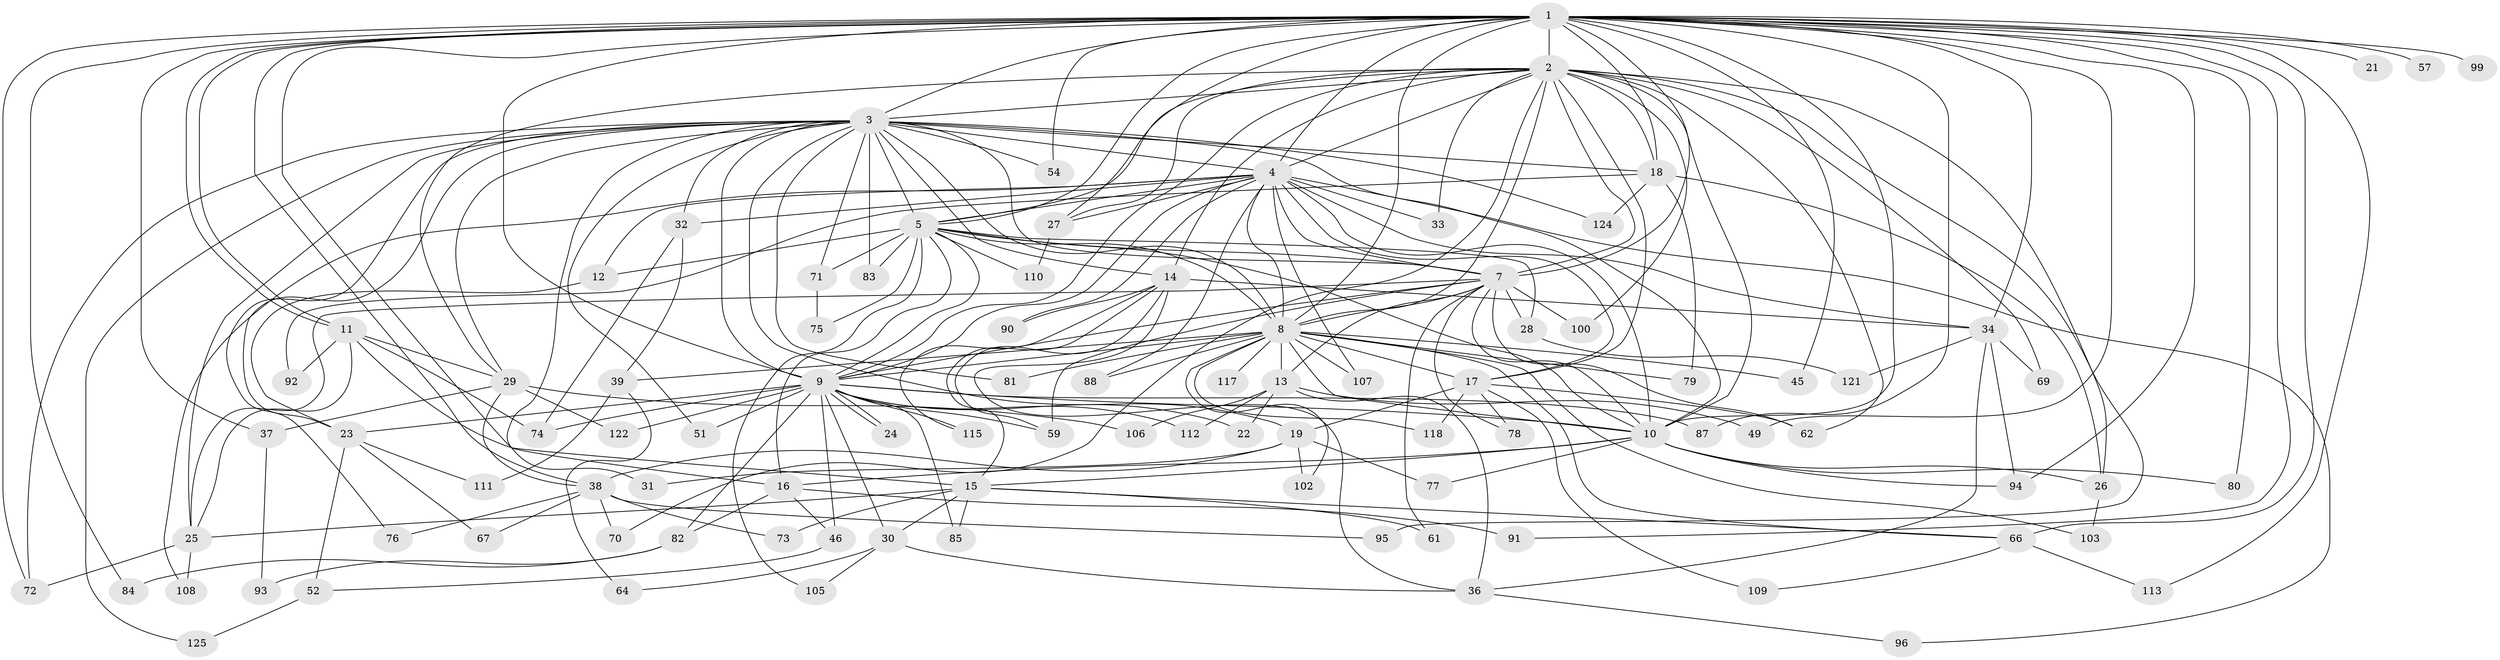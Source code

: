 // original degree distribution, {25: 0.024, 23: 0.008, 27: 0.008, 20: 0.008, 17: 0.008, 21: 0.008, 19: 0.008, 15: 0.008, 6: 0.048, 3: 0.128, 4: 0.08, 8: 0.016, 9: 0.016, 5: 0.032, 2: 0.592, 7: 0.008}
// Generated by graph-tools (version 1.1) at 2025/11/02/27/25 16:11:04]
// undirected, 95 vertices, 224 edges
graph export_dot {
graph [start="1"]
  node [color=gray90,style=filled];
  1 [super="+6"];
  2 [super="+35"];
  3 [super="+120"];
  4 [super="+116"];
  5 [super="+58"];
  7 [super="+63"];
  8 [super="+42"];
  9 [super="+44"];
  10 [super="+43"];
  11 [super="+68"];
  12;
  13 [super="+41"];
  14 [super="+56"];
  15 [super="+20"];
  16 [super="+48"];
  17 [super="+40"];
  18 [super="+114"];
  19 [super="+60"];
  21;
  22;
  23 [super="+123"];
  24;
  25 [super="+53"];
  26 [super="+50"];
  27 [super="+55"];
  28;
  29 [super="+47"];
  30;
  31;
  32;
  33;
  34 [super="+119"];
  36 [super="+86"];
  37;
  38 [super="+89"];
  39;
  45;
  46;
  49;
  51;
  52;
  54;
  57;
  59 [super="+97"];
  61;
  62 [super="+65"];
  64;
  66 [super="+101"];
  67;
  69;
  70;
  71;
  72 [super="+104"];
  73;
  74 [super="+98"];
  75;
  76;
  77;
  78;
  79;
  80;
  81;
  82;
  83;
  84;
  85;
  87;
  88;
  90;
  91;
  92;
  93;
  94;
  95;
  96;
  99;
  100;
  102;
  103;
  105;
  106;
  107;
  108;
  109;
  110;
  111;
  112;
  113;
  115;
  117;
  118;
  121;
  122;
  124;
  125;
  1 -- 2 [weight=3];
  1 -- 3 [weight=2];
  1 -- 4 [weight=2];
  1 -- 5 [weight=2];
  1 -- 7 [weight=3];
  1 -- 8 [weight=2];
  1 -- 9 [weight=2];
  1 -- 10 [weight=2];
  1 -- 11;
  1 -- 11;
  1 -- 16;
  1 -- 21 [weight=2];
  1 -- 34;
  1 -- 37;
  1 -- 38 [weight=2];
  1 -- 54;
  1 -- 80;
  1 -- 87;
  1 -- 94;
  1 -- 99 [weight=2];
  1 -- 113;
  1 -- 72;
  1 -- 66;
  1 -- 18;
  1 -- 84;
  1 -- 91;
  1 -- 27;
  1 -- 45;
  1 -- 49;
  1 -- 57;
  2 -- 3;
  2 -- 4;
  2 -- 5;
  2 -- 7;
  2 -- 8;
  2 -- 9;
  2 -- 10;
  2 -- 14;
  2 -- 17 [weight=2];
  2 -- 26;
  2 -- 29;
  2 -- 33;
  2 -- 62;
  2 -- 69;
  2 -- 70;
  2 -- 95;
  2 -- 100;
  2 -- 18;
  2 -- 27;
  3 -- 4;
  3 -- 5;
  3 -- 7;
  3 -- 8;
  3 -- 9;
  3 -- 10;
  3 -- 14;
  3 -- 18 [weight=2];
  3 -- 19;
  3 -- 23;
  3 -- 29;
  3 -- 31;
  3 -- 32;
  3 -- 51;
  3 -- 54;
  3 -- 71;
  3 -- 72;
  3 -- 76;
  3 -- 81;
  3 -- 83;
  3 -- 124;
  3 -- 125;
  3 -- 25;
  4 -- 5;
  4 -- 7;
  4 -- 8;
  4 -- 9;
  4 -- 10;
  4 -- 12;
  4 -- 27;
  4 -- 32;
  4 -- 33;
  4 -- 34;
  4 -- 88;
  4 -- 90;
  4 -- 96;
  4 -- 107;
  4 -- 108;
  4 -- 17;
  5 -- 7;
  5 -- 8 [weight=2];
  5 -- 9;
  5 -- 10;
  5 -- 12;
  5 -- 16;
  5 -- 28;
  5 -- 75;
  5 -- 83;
  5 -- 105;
  5 -- 110;
  5 -- 71;
  7 -- 8;
  7 -- 9 [weight=2];
  7 -- 10;
  7 -- 13;
  7 -- 25;
  7 -- 28;
  7 -- 59;
  7 -- 61;
  7 -- 62;
  7 -- 78;
  7 -- 100;
  8 -- 9;
  8 -- 10 [weight=2];
  8 -- 13;
  8 -- 17;
  8 -- 39;
  8 -- 79;
  8 -- 81;
  8 -- 88;
  8 -- 102;
  8 -- 103;
  8 -- 107;
  8 -- 117 [weight=2];
  8 -- 118;
  8 -- 45;
  8 -- 66;
  9 -- 10;
  9 -- 22;
  9 -- 23;
  9 -- 24;
  9 -- 24;
  9 -- 30;
  9 -- 46;
  9 -- 51;
  9 -- 59;
  9 -- 74;
  9 -- 82;
  9 -- 85;
  9 -- 87;
  9 -- 112;
  9 -- 115;
  9 -- 122;
  10 -- 77;
  10 -- 80;
  10 -- 94;
  10 -- 26;
  10 -- 15;
  10 -- 16;
  11 -- 15;
  11 -- 25;
  11 -- 92;
  11 -- 74;
  11 -- 29;
  12 -- 23;
  13 -- 22;
  13 -- 112;
  13 -- 49;
  13 -- 36;
  13 -- 106;
  14 -- 15;
  14 -- 36;
  14 -- 90;
  14 -- 115;
  14 -- 34;
  14 -- 59;
  15 -- 25;
  15 -- 30;
  15 -- 61;
  15 -- 66;
  15 -- 73;
  15 -- 85;
  16 -- 46;
  16 -- 82;
  16 -- 91;
  17 -- 19;
  17 -- 118;
  17 -- 109;
  17 -- 78;
  17 -- 62;
  18 -- 26;
  18 -- 79;
  18 -- 92;
  18 -- 124;
  19 -- 31;
  19 -- 77;
  19 -- 102;
  19 -- 38;
  23 -- 52;
  23 -- 67;
  23 -- 111;
  25 -- 72;
  25 -- 108;
  26 -- 103;
  27 -- 110;
  28 -- 121;
  29 -- 37;
  29 -- 106;
  29 -- 122;
  29 -- 38;
  30 -- 64;
  30 -- 105;
  30 -- 36;
  32 -- 39;
  32 -- 74;
  34 -- 36;
  34 -- 69;
  34 -- 121;
  34 -- 94;
  36 -- 96;
  37 -- 93;
  38 -- 67;
  38 -- 70;
  38 -- 73;
  38 -- 76;
  38 -- 95;
  39 -- 64;
  39 -- 111;
  46 -- 52;
  52 -- 125;
  66 -- 109;
  66 -- 113;
  71 -- 75;
  82 -- 84;
  82 -- 93;
}

